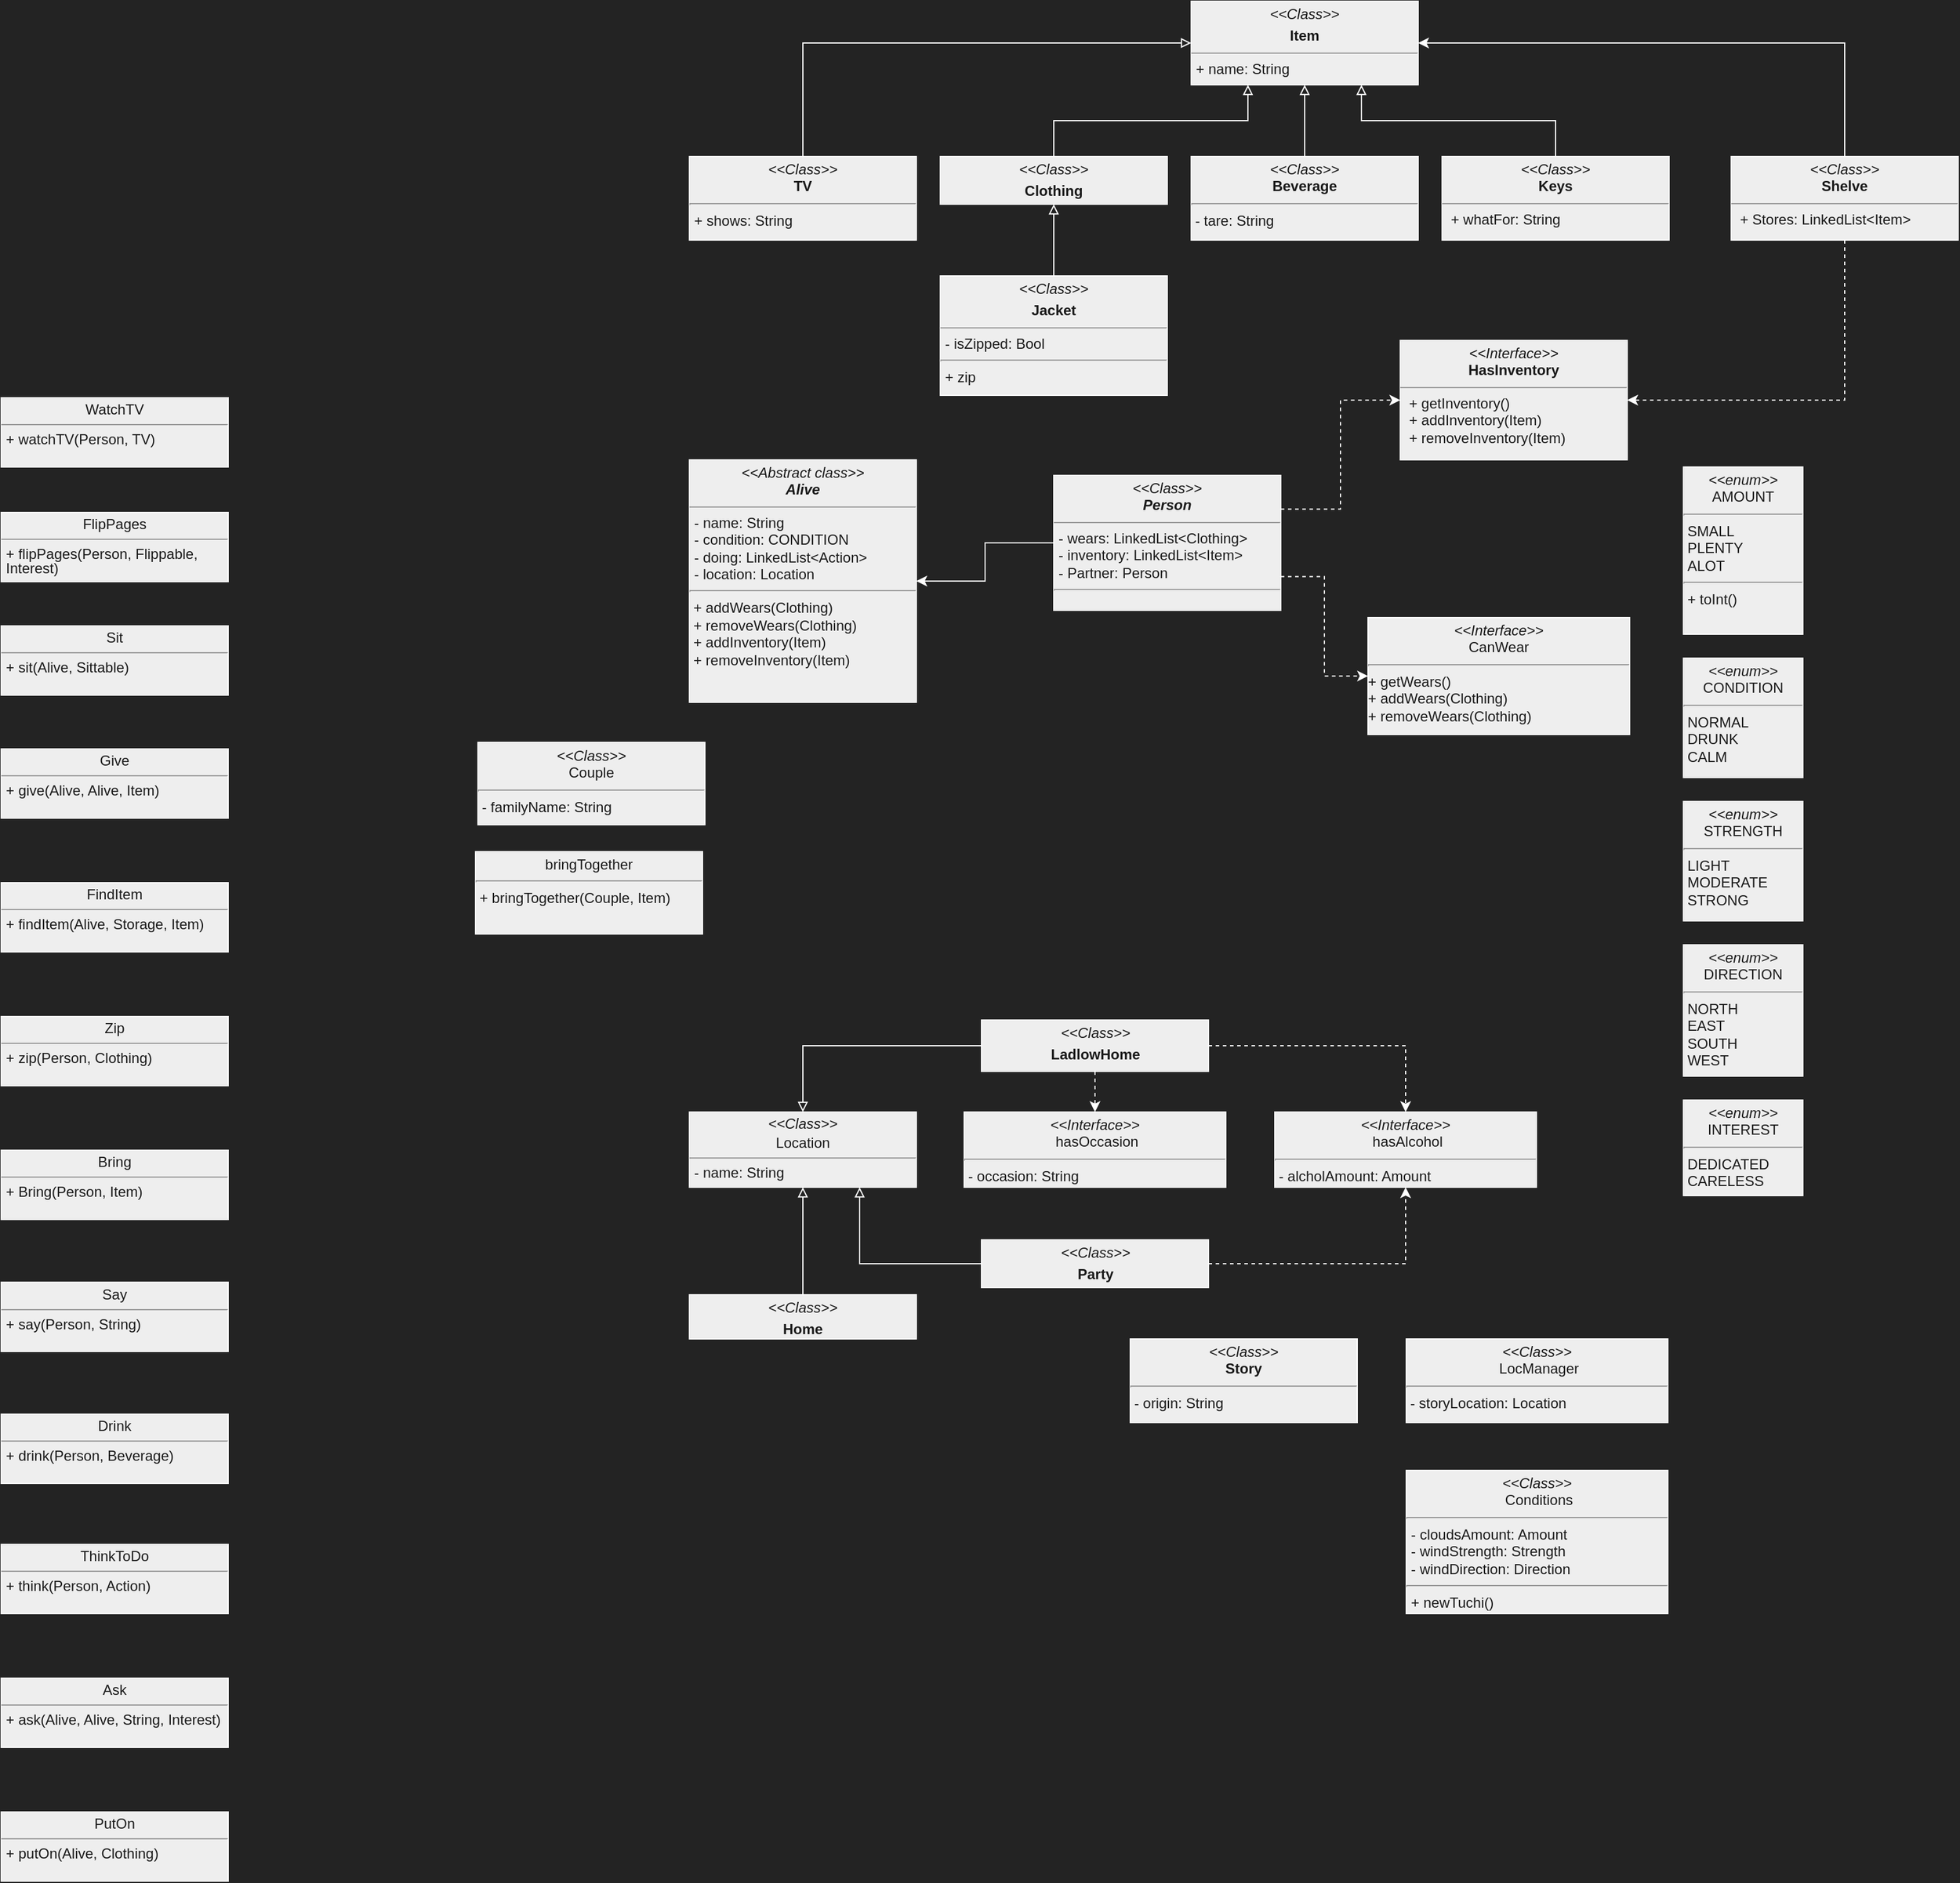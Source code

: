 <mxfile version="22.1.11" type="github">
  <diagram name="Page-1" id="b5b7bab2-c9e2-2cf4-8b2a-24fd1a2a6d21">
    <mxGraphModel dx="2164" dy="830" grid="0" gridSize="10" guides="1" tooltips="1" connect="1" arrows="1" fold="1" page="1" pageScale="1" pageWidth="850" pageHeight="1400" background="#232323" math="0" shadow="0">
      <root>
        <mxCell id="0" />
        <mxCell id="1" parent="0" />
        <mxCell id="SKdy1-YhQ8MqGWsLNDs1-13" value="&lt;p style=&quot;margin:0px;margin-top:4px;text-align:center;&quot;&gt;&lt;i&gt;&amp;lt;&amp;lt;Abstract class&amp;gt;&amp;gt;&lt;/i&gt;&lt;br&gt;&lt;b&gt;&lt;i&gt;Alive&lt;/i&gt;&lt;/b&gt;&lt;/p&gt;&lt;hr size=&quot;1&quot;&gt;&lt;p style=&quot;margin:0px;margin-left:4px;&quot;&gt;- name: String&lt;/p&gt;&lt;p style=&quot;margin:0px;margin-left:4px;&quot;&gt;- condition: CONDITION&lt;/p&gt;&lt;p style=&quot;margin:0px;margin-left:4px;&quot;&gt;- doing: LinkedList&amp;lt;Action&amp;gt;&lt;/p&gt;&lt;p style=&quot;margin:0px;margin-left:4px;&quot;&gt;- location: Location&lt;/p&gt;&lt;hr&gt;&amp;nbsp;+ addWears(Clothing)&lt;br&gt;&amp;nbsp;+ removeWears(Clothing)&lt;br&gt;&amp;nbsp;+ addInventory(Item)&lt;br&gt;&amp;nbsp;+ removeInventory(Item)" style="verticalAlign=top;align=left;overflow=fill;fontSize=12;fontFamily=Helvetica;html=1;whiteSpace=wrap;labelBackgroundColor=none;fillColor=#EEEEEE;strokeColor=#FFFFFF;fontColor=#1A1A1A;" parent="1" vertex="1">
          <mxGeometry x="10" y="414" width="190" height="203" as="geometry" />
        </mxCell>
        <mxCell id="SKdy1-YhQ8MqGWsLNDs1-14" value="&lt;p style=&quot;margin:0px;margin-top:4px;text-align:center;&quot;&gt;&lt;i&gt;&amp;lt;&amp;lt;&lt;/i&gt;&lt;i&gt;Class&amp;gt;&amp;gt;&lt;/i&gt;&lt;/p&gt;&lt;p style=&quot;margin:0px;margin-top:4px;text-align:center;&quot;&gt;&lt;b&gt;Item&lt;/b&gt;&lt;/p&gt;&lt;hr size=&quot;1&quot;&gt;&lt;p style=&quot;margin:0px;margin-left:4px;&quot;&gt;+ name: String&lt;br&gt;&lt;/p&gt;&lt;p style=&quot;margin:0px;margin-left:4px;&quot;&gt;&lt;br&gt;&lt;/p&gt;" style="verticalAlign=top;align=left;overflow=fill;fontSize=12;fontFamily=Helvetica;html=1;whiteSpace=wrap;labelBackgroundColor=none;fillColor=#EEEEEE;strokeColor=#FFFFFF;fontColor=#1A1A1A;" parent="1" vertex="1">
          <mxGeometry x="430" y="30" width="190" height="70" as="geometry" />
        </mxCell>
        <mxCell id="mvq6jaq57gErZufW6YVs-2" style="edgeStyle=orthogonalEdgeStyle;rounded=0;orthogonalLoop=1;jettySize=auto;html=1;exitX=0.5;exitY=0;exitDx=0;exitDy=0;entryX=0.5;entryY=1;entryDx=0;entryDy=0;endArrow=block;endFill=0;labelBackgroundColor=none;strokeColor=#FFFFFF;fontColor=default;" parent="1" source="SKdy1-YhQ8MqGWsLNDs1-17" target="mvq6jaq57gErZufW6YVs-1" edge="1">
          <mxGeometry relative="1" as="geometry" />
        </mxCell>
        <mxCell id="SKdy1-YhQ8MqGWsLNDs1-17" value="&lt;p style=&quot;margin:0px;margin-top:4px;text-align:center;&quot;&gt;&lt;i&gt;&amp;lt;&amp;lt;Class&lt;/i&gt;&lt;i&gt;&amp;gt;&amp;gt;&lt;/i&gt;&lt;/p&gt;&lt;p style=&quot;margin:0px;margin-top:4px;text-align:center;&quot;&gt;&lt;b&gt;Jacket&lt;/b&gt;&lt;/p&gt;&lt;hr size=&quot;1&quot;&gt;&lt;p style=&quot;margin:0px;margin-left:4px;&quot;&gt;- isZipped: Bool&lt;/p&gt;&lt;hr&gt;&lt;p style=&quot;margin:0px;margin-left:4px;&quot;&gt;+ zip&lt;/p&gt;" style="verticalAlign=top;align=left;overflow=fill;fontSize=12;fontFamily=Helvetica;html=1;whiteSpace=wrap;labelBackgroundColor=none;fillColor=#EEEEEE;strokeColor=#FFFFFF;fontColor=#1A1A1A;" parent="1" vertex="1">
          <mxGeometry x="220" y="260" width="190" height="100" as="geometry" />
        </mxCell>
        <mxCell id="2JTOaVfzzxr4hcnv4jL0-3" style="edgeStyle=orthogonalEdgeStyle;rounded=0;orthogonalLoop=1;jettySize=auto;html=1;exitX=0.5;exitY=0;exitDx=0;exitDy=0;entryX=0.5;entryY=1;entryDx=0;entryDy=0;endArrow=block;endFill=0;labelBackgroundColor=none;strokeColor=#FFFFFF;fontColor=default;" parent="1" source="SKdy1-YhQ8MqGWsLNDs1-18" target="SKdy1-YhQ8MqGWsLNDs1-14" edge="1">
          <mxGeometry relative="1" as="geometry" />
        </mxCell>
        <mxCell id="SKdy1-YhQ8MqGWsLNDs1-18" value="&lt;p style=&quot;margin:0px;margin-top:4px;text-align:center;&quot;&gt;&lt;i&gt;&amp;lt;&amp;lt;Class&amp;gt;&amp;gt;&lt;/i&gt;&lt;br&gt;&lt;b&gt;Beverage&lt;/b&gt;&lt;/p&gt;&lt;hr&gt;&amp;nbsp;- tare: String&lt;p style=&quot;margin:0px;margin-top:4px;text-align:center;&quot;&gt;&lt;b&gt;&lt;br&gt;&lt;/b&gt;&lt;/p&gt;&lt;p style=&quot;margin:0px;margin-left:4px;&quot;&gt;&lt;br&gt;&lt;/p&gt;" style="verticalAlign=top;align=left;overflow=fill;fontSize=12;fontFamily=Helvetica;html=1;whiteSpace=wrap;labelBackgroundColor=none;fillColor=#EEEEEE;strokeColor=#FFFFFF;fontColor=#1A1A1A;" parent="1" vertex="1">
          <mxGeometry x="430" y="160" width="190" height="70" as="geometry" />
        </mxCell>
        <mxCell id="2JTOaVfzzxr4hcnv4jL0-2" style="edgeStyle=orthogonalEdgeStyle;rounded=0;orthogonalLoop=1;jettySize=auto;html=1;exitX=0.5;exitY=0;exitDx=0;exitDy=0;entryX=0.75;entryY=1;entryDx=0;entryDy=0;endArrow=block;endFill=0;labelBackgroundColor=none;strokeColor=#FFFFFF;fontColor=default;" parent="1" source="jRrTDeGObSxWZ0-UT_TB-3" target="SKdy1-YhQ8MqGWsLNDs1-14" edge="1">
          <mxGeometry relative="1" as="geometry" />
        </mxCell>
        <mxCell id="jRrTDeGObSxWZ0-UT_TB-3" value="&lt;p style=&quot;margin:0px;margin-top:4px;text-align:center;&quot;&gt;&lt;i&gt;&amp;lt;&amp;lt;Class&amp;gt;&amp;gt;&lt;/i&gt;&lt;br&gt;&lt;b&gt;Keys&lt;/b&gt;&lt;/p&gt;&lt;hr size=&quot;1&quot;&gt;&lt;p style=&quot;margin:0px;margin-left:4px;&quot;&gt;&amp;nbsp;+ whatFor: String&lt;/p&gt;" style="verticalAlign=top;align=left;overflow=fill;fontSize=12;fontFamily=Helvetica;html=1;whiteSpace=wrap;labelBackgroundColor=none;fillColor=#EEEEEE;strokeColor=#FFFFFF;fontColor=#1A1A1A;" parent="1" vertex="1">
          <mxGeometry x="640" y="160" width="190" height="70" as="geometry" />
        </mxCell>
        <mxCell id="jRrTDeGObSxWZ0-UT_TB-11" value="&lt;p style=&quot;margin: 4px 0px 0px; text-align: center; line-height: 100%;&quot;&gt;&lt;i&gt;&amp;lt;&amp;lt;Сlass&lt;/i&gt;&lt;i&gt;&amp;gt;&amp;gt;&lt;/i&gt;&lt;/p&gt;&lt;p style=&quot;margin: 4px 0px 0px; text-align: center; line-height: 100%;&quot;&gt;Location&lt;/p&gt;&lt;hr style=&quot;line-height: 100%;&quot; size=&quot;1&quot;&gt;&lt;p style=&quot;margin: 0px 0px 0px 4px; line-height: 100%;&quot;&gt;- name: String&lt;/p&gt;&lt;p style=&quot;margin: 0px 0px 0px 4px; line-height: 100%;&quot;&gt;&lt;br&gt;&lt;/p&gt;" style="verticalAlign=top;align=left;overflow=fill;fontSize=12;fontFamily=Helvetica;html=1;whiteSpace=wrap;labelBackgroundColor=none;fillColor=#EEEEEE;strokeColor=#FFFFFF;fontColor=#1A1A1A;" parent="1" vertex="1">
          <mxGeometry x="10" y="960" width="190" height="63" as="geometry" />
        </mxCell>
        <mxCell id="d48Iyv9rE-sc5_gkzPqc-8" style="edgeStyle=orthogonalEdgeStyle;rounded=0;orthogonalLoop=1;jettySize=auto;html=1;exitX=0.5;exitY=0;exitDx=0;exitDy=0;endArrow=block;endFill=0;labelBackgroundColor=none;strokeColor=#FFFFFF;fontColor=default;" parent="1" source="jRrTDeGObSxWZ0-UT_TB-27" target="jRrTDeGObSxWZ0-UT_TB-11" edge="1">
          <mxGeometry relative="1" as="geometry" />
        </mxCell>
        <mxCell id="jRrTDeGObSxWZ0-UT_TB-27" value="&lt;p style=&quot;margin:0px;margin-top:4px;text-align:center;&quot;&gt;&lt;i&gt;&amp;lt;&amp;lt;Class&lt;/i&gt;&lt;i&gt;&amp;gt;&amp;gt;&lt;/i&gt;&lt;/p&gt;&lt;p style=&quot;margin:0px;margin-top:4px;text-align:center;&quot;&gt;&lt;b&gt;Home&lt;/b&gt;&lt;/p&gt;" style="verticalAlign=top;align=left;overflow=fill;fontSize=12;fontFamily=Helvetica;html=1;whiteSpace=wrap;labelBackgroundColor=none;fillColor=#EEEEEE;strokeColor=#FFFFFF;fontColor=#1A1A1A;" parent="1" vertex="1">
          <mxGeometry x="10" y="1113" width="190" height="37" as="geometry" />
        </mxCell>
        <mxCell id="jRrTDeGObSxWZ0-UT_TB-67" value="&lt;p style=&quot;margin:0px;margin-top:4px;text-align:center;&quot;&gt;&lt;i&gt;&amp;lt;&amp;lt;Class&amp;gt;&amp;gt;&lt;/i&gt;&lt;br&gt;Couple&lt;/p&gt;&lt;hr&gt;&amp;nbsp;- familyName: String&lt;br&gt;&lt;p style=&quot;margin:0px;margin-left:4px;&quot;&gt;&lt;br&gt;&lt;/p&gt;" style="verticalAlign=top;align=left;overflow=fill;fontSize=12;fontFamily=Helvetica;html=1;whiteSpace=wrap;labelBackgroundColor=none;fillColor=#EEEEEE;strokeColor=#FFFFFF;fontColor=#1A1A1A;" parent="1" vertex="1">
          <mxGeometry x="-167" y="650.5" width="190" height="69" as="geometry" />
        </mxCell>
        <mxCell id="jRrTDeGObSxWZ0-UT_TB-91" style="edgeStyle=orthogonalEdgeStyle;rounded=0;orthogonalLoop=1;jettySize=auto;html=1;exitX=0.5;exitY=0;exitDx=0;exitDy=0;entryX=0;entryY=0.5;entryDx=0;entryDy=0;endArrow=block;endFill=0;labelBackgroundColor=none;strokeColor=#FFFFFF;fontColor=default;" parent="1" source="jRrTDeGObSxWZ0-UT_TB-86" target="SKdy1-YhQ8MqGWsLNDs1-14" edge="1">
          <mxGeometry relative="1" as="geometry" />
        </mxCell>
        <mxCell id="jRrTDeGObSxWZ0-UT_TB-86" value="&lt;p style=&quot;margin:0px;margin-top:4px;text-align:center;&quot;&gt;&lt;i&gt;&amp;lt;&amp;lt;Class&amp;gt;&amp;gt;&lt;/i&gt;&lt;br&gt;&lt;b&gt;TV&lt;/b&gt;&lt;/p&gt;&lt;hr&gt;&lt;p style=&quot;margin:0px;margin-left:4px;&quot;&gt;+ shows: String&lt;/p&gt;" style="verticalAlign=top;align=left;overflow=fill;fontSize=12;fontFamily=Helvetica;html=1;whiteSpace=wrap;labelBackgroundColor=none;fillColor=#EEEEEE;strokeColor=#FFFFFF;fontColor=#1A1A1A;" parent="1" vertex="1">
          <mxGeometry x="10" y="160" width="190" height="70" as="geometry" />
        </mxCell>
        <mxCell id="jRrTDeGObSxWZ0-UT_TB-128" value="&lt;p style=&quot;margin:0px;margin-top:4px;text-align:center;&quot;&gt;&lt;i&gt;&amp;lt;&amp;lt;enum&amp;gt;&amp;gt;&lt;/i&gt;&lt;br&gt;AMOUNT&lt;/p&gt;&lt;hr&gt;&amp;nbsp;SMALL&lt;br&gt;&amp;nbsp;PLENTY&lt;br&gt;&amp;nbsp;ALOT&amp;nbsp;&lt;br&gt;&lt;hr&gt;&amp;nbsp;+ toInt()" style="verticalAlign=top;align=left;overflow=fill;fontSize=12;fontFamily=Helvetica;html=1;whiteSpace=wrap;labelBackgroundColor=none;fillColor=#EEEEEE;strokeColor=#FFFFFF;fontColor=#1A1A1A;" parent="1" vertex="1">
          <mxGeometry x="842" y="420" width="100" height="140" as="geometry" />
        </mxCell>
        <mxCell id="jRrTDeGObSxWZ0-UT_TB-129" value="&lt;p style=&quot;margin:0px;margin-top:4px;text-align:center;&quot;&gt;&lt;i&gt;&amp;lt;&amp;lt;enum&amp;gt;&amp;gt;&lt;/i&gt;&lt;br&gt;STRENGTH&lt;/p&gt;&lt;hr&gt;&amp;nbsp;LIGHT&lt;br&gt;&amp;nbsp;MODERATE&lt;br&gt;&amp;nbsp;STRONG" style="verticalAlign=top;align=left;overflow=fill;fontSize=12;fontFamily=Helvetica;html=1;whiteSpace=wrap;labelBackgroundColor=none;fillColor=#EEEEEE;strokeColor=#FFFFFF;fontColor=#1A1A1A;" parent="1" vertex="1">
          <mxGeometry x="842" y="700" width="100" height="100" as="geometry" />
        </mxCell>
        <mxCell id="jRrTDeGObSxWZ0-UT_TB-130" value="&lt;p style=&quot;margin:0px;margin-top:4px;text-align:center;&quot;&gt;&lt;i&gt;&amp;lt;&amp;lt;enum&amp;gt;&amp;gt;&lt;/i&gt;&lt;br&gt;DIRECTION&lt;/p&gt;&lt;hr&gt;&amp;nbsp;NORTH&lt;br&gt;&amp;nbsp;EAST&lt;br&gt;&amp;nbsp;SOUTH&lt;br&gt;&amp;nbsp;WEST" style="verticalAlign=top;align=left;overflow=fill;fontSize=12;fontFamily=Helvetica;html=1;whiteSpace=wrap;labelBackgroundColor=none;fillColor=#EEEEEE;strokeColor=#FFFFFF;fontColor=#1A1A1A;" parent="1" vertex="1">
          <mxGeometry x="842" y="820" width="100" height="110" as="geometry" />
        </mxCell>
        <mxCell id="d48Iyv9rE-sc5_gkzPqc-3" style="edgeStyle=orthogonalEdgeStyle;rounded=0;orthogonalLoop=1;jettySize=auto;html=1;exitX=1;exitY=0.5;exitDx=0;exitDy=0;dashed=1;labelBackgroundColor=none;strokeColor=#FFFFFF;fontColor=default;" parent="1" source="GxpxrrHeTi3ucbBAU_x5-2" target="jfg0mAN_Pcw7M2xcIWgb-20" edge="1">
          <mxGeometry relative="1" as="geometry" />
        </mxCell>
        <mxCell id="d48Iyv9rE-sc5_gkzPqc-4" style="edgeStyle=orthogonalEdgeStyle;rounded=0;orthogonalLoop=1;jettySize=auto;html=1;exitX=0.5;exitY=1;exitDx=0;exitDy=0;entryX=0.5;entryY=0;entryDx=0;entryDy=0;dashed=1;labelBackgroundColor=none;strokeColor=#FFFFFF;fontColor=default;" parent="1" source="GxpxrrHeTi3ucbBAU_x5-2" target="jfg0mAN_Pcw7M2xcIWgb-1" edge="1">
          <mxGeometry relative="1" as="geometry" />
        </mxCell>
        <mxCell id="d48Iyv9rE-sc5_gkzPqc-5" style="edgeStyle=orthogonalEdgeStyle;rounded=0;orthogonalLoop=1;jettySize=auto;html=1;exitX=0;exitY=0.5;exitDx=0;exitDy=0;entryX=0.5;entryY=0;entryDx=0;entryDy=0;endArrow=block;endFill=0;labelBackgroundColor=none;strokeColor=#FFFFFF;fontColor=default;" parent="1" source="GxpxrrHeTi3ucbBAU_x5-2" target="jRrTDeGObSxWZ0-UT_TB-11" edge="1">
          <mxGeometry relative="1" as="geometry" />
        </mxCell>
        <mxCell id="GxpxrrHeTi3ucbBAU_x5-2" value="&lt;p style=&quot;margin:0px;margin-top:4px;text-align:center;&quot;&gt;&lt;i&gt;&amp;lt;&amp;lt;Class&lt;/i&gt;&lt;i&gt;&amp;gt;&amp;gt;&lt;/i&gt;&lt;/p&gt;&lt;p style=&quot;margin:0px;margin-top:4px;text-align:center;&quot;&gt;&lt;b&gt;LadlowHome&lt;/b&gt;&lt;/p&gt;" style="verticalAlign=top;align=left;overflow=fill;fontSize=12;fontFamily=Helvetica;html=1;whiteSpace=wrap;labelBackgroundColor=none;fillColor=#EEEEEE;strokeColor=#FFFFFF;fontColor=#1A1A1A;" parent="1" vertex="1">
          <mxGeometry x="254.5" y="883" width="190" height="43" as="geometry" />
        </mxCell>
        <mxCell id="49lOu38Vku09HcyN88f1-1" value="&lt;p style=&quot;margin:0px;margin-top:4px;text-align:center;&quot;&gt;&lt;i&gt;&amp;lt;&amp;lt;enum&amp;gt;&amp;gt;&lt;/i&gt;&lt;br&gt;INTEREST&lt;/p&gt;&lt;hr&gt;&amp;nbsp;DEDICATED&lt;br&gt;&amp;nbsp;CARELESS" style="verticalAlign=top;align=left;overflow=fill;fontSize=12;fontFamily=Helvetica;html=1;whiteSpace=wrap;labelBackgroundColor=none;fillColor=#EEEEEE;strokeColor=#FFFFFF;fontColor=#1A1A1A;" parent="1" vertex="1">
          <mxGeometry x="842" y="950" width="100" height="80" as="geometry" />
        </mxCell>
        <mxCell id="49lOu38Vku09HcyN88f1-8" value="&lt;p style=&quot;margin:0px;margin-top:4px;text-align:center;&quot;&gt;&lt;i&gt;&amp;lt;&amp;lt;Class&amp;gt;&amp;gt;&lt;/i&gt;&lt;br&gt;&amp;nbsp;Conditions&lt;/p&gt;&lt;hr&gt;&lt;p style=&quot;margin:0px;margin-left:4px;&quot;&gt;- cloudsAmount: Amount&lt;br&gt;&lt;/p&gt;&lt;p style=&quot;border-color: var(--border-color); margin: 0px 0px 0px 4px;&quot;&gt;- windStrength: Strength&lt;br style=&quot;border-color: var(--border-color);&quot;&gt;&lt;/p&gt;&lt;p style=&quot;border-color: var(--border-color); margin: 0px 0px 0px 4px;&quot;&gt;- windDirection: Direction&lt;/p&gt;&lt;hr&gt;&lt;p style=&quot;border-color: var(--border-color); margin: 0px 0px 0px 4px;&quot;&gt;+ newTuchi()&lt;br&gt;&lt;/p&gt;&lt;p style=&quot;margin:0px;margin-left:4px;&quot;&gt;&lt;br&gt;&lt;/p&gt;&lt;p style=&quot;margin:0px;margin-left:4px;&quot;&gt;&lt;br&gt;&lt;/p&gt;&lt;p style=&quot;margin:0px;margin-left:4px;&quot;&gt;&lt;br&gt;&lt;/p&gt;" style="verticalAlign=top;align=left;overflow=fill;fontSize=12;fontFamily=Helvetica;html=1;whiteSpace=wrap;labelBackgroundColor=none;fillColor=#EEEEEE;strokeColor=#FFFFFF;fontColor=#1A1A1A;" parent="1" vertex="1">
          <mxGeometry x="610" y="1260" width="219" height="120" as="geometry" />
        </mxCell>
        <mxCell id="49lOu38Vku09HcyN88f1-11" value="&lt;p style=&quot;margin:0px;margin-top:4px;text-align:center;&quot;&gt;&lt;i&gt;&amp;lt;&amp;lt;Class&amp;gt;&amp;gt;&lt;/i&gt;&lt;br&gt;&amp;nbsp;LocManager&lt;/p&gt;&lt;hr&gt;&amp;nbsp;- storyLocation: Location&lt;br&gt;&lt;p style=&quot;margin:0px;margin-left:4px;&quot;&gt;&lt;br&gt;&lt;/p&gt;" style="verticalAlign=top;align=left;overflow=fill;fontSize=12;fontFamily=Helvetica;html=1;whiteSpace=wrap;labelBackgroundColor=none;fillColor=#EEEEEE;strokeColor=#FFFFFF;fontColor=#1A1A1A;" parent="1" vertex="1">
          <mxGeometry x="610" y="1150" width="219" height="70" as="geometry" />
        </mxCell>
        <mxCell id="2JTOaVfzzxr4hcnv4jL0-1" style="edgeStyle=orthogonalEdgeStyle;rounded=0;orthogonalLoop=1;jettySize=auto;html=1;exitX=0.5;exitY=0;exitDx=0;exitDy=0;entryX=0.25;entryY=1;entryDx=0;entryDy=0;endArrow=block;endFill=0;labelBackgroundColor=none;strokeColor=#FFFFFF;fontColor=default;" parent="1" source="mvq6jaq57gErZufW6YVs-1" target="SKdy1-YhQ8MqGWsLNDs1-14" edge="1">
          <mxGeometry relative="1" as="geometry" />
        </mxCell>
        <mxCell id="mvq6jaq57gErZufW6YVs-1" value="&lt;p style=&quot;margin:0px;margin-top:4px;text-align:center;&quot;&gt;&lt;i&gt;&amp;lt;&amp;lt;Class&lt;/i&gt;&lt;i&gt;&amp;gt;&amp;gt;&lt;/i&gt;&lt;/p&gt;&lt;p style=&quot;margin:0px;margin-top:4px;text-align:center;&quot;&gt;&lt;b&gt;Clothing&lt;/b&gt;&lt;/p&gt;&lt;p style=&quot;margin:0px;margin-left:4px;&quot;&gt;&lt;br&gt;&lt;/p&gt;" style="verticalAlign=top;align=left;overflow=fill;fontSize=12;fontFamily=Helvetica;html=1;whiteSpace=wrap;labelBackgroundColor=none;fillColor=#EEEEEE;strokeColor=#FFFFFF;fontColor=#1A1A1A;" parent="1" vertex="1">
          <mxGeometry x="220" y="160" width="190" height="40" as="geometry" />
        </mxCell>
        <mxCell id="jfg0mAN_Pcw7M2xcIWgb-1" value="&lt;p style=&quot;margin:0px;margin-top:4px;text-align:center;&quot;&gt;&lt;i&gt;&amp;lt;&amp;lt;Interface&amp;gt;&amp;gt;&lt;/i&gt;&lt;br&gt;&amp;nbsp;hasOccasion&lt;/p&gt;&lt;hr&gt;&amp;nbsp;- occasion: String&lt;br&gt;&lt;p style=&quot;margin:0px;margin-left:4px;&quot;&gt;&lt;br&gt;&lt;/p&gt;" style="verticalAlign=top;align=left;overflow=fill;fontSize=12;fontFamily=Helvetica;html=1;whiteSpace=wrap;labelBackgroundColor=none;fillColor=#EEEEEE;strokeColor=#FFFFFF;fontColor=#1A1A1A;" parent="1" vertex="1">
          <mxGeometry x="240" y="960" width="219" height="63" as="geometry" />
        </mxCell>
        <mxCell id="jfg0mAN_Pcw7M2xcIWgb-20" value="&lt;p style=&quot;margin:0px;margin-top:4px;text-align:center;&quot;&gt;&lt;i&gt;&amp;lt;&amp;lt;Interface&amp;gt;&amp;gt;&lt;/i&gt;&lt;br&gt;&amp;nbsp;hasAlcohol&lt;/p&gt;&lt;hr&gt;&amp;nbsp;- alcholAmount: Amount&lt;br&gt;&lt;p style=&quot;margin:0px;margin-left:4px;&quot;&gt;&lt;br&gt;&lt;/p&gt;" style="verticalAlign=top;align=left;overflow=fill;fontSize=12;fontFamily=Helvetica;html=1;whiteSpace=wrap;labelBackgroundColor=none;fillColor=#EEEEEE;strokeColor=#FFFFFF;fontColor=#1A1A1A;" parent="1" vertex="1">
          <mxGeometry x="500" y="960" width="219" height="63" as="geometry" />
        </mxCell>
        <mxCell id="d48Iyv9rE-sc5_gkzPqc-6" style="edgeStyle=orthogonalEdgeStyle;rounded=0;orthogonalLoop=1;jettySize=auto;html=1;exitX=1;exitY=0.5;exitDx=0;exitDy=0;dashed=1;labelBackgroundColor=none;strokeColor=#FFFFFF;fontColor=default;" parent="1" source="jfg0mAN_Pcw7M2xcIWgb-22" target="jfg0mAN_Pcw7M2xcIWgb-20" edge="1">
          <mxGeometry relative="1" as="geometry" />
        </mxCell>
        <mxCell id="d48Iyv9rE-sc5_gkzPqc-7" style="edgeStyle=orthogonalEdgeStyle;rounded=0;orthogonalLoop=1;jettySize=auto;html=1;exitX=0;exitY=0.5;exitDx=0;exitDy=0;entryX=0.75;entryY=1;entryDx=0;entryDy=0;endArrow=block;endFill=0;labelBackgroundColor=none;strokeColor=#FFFFFF;fontColor=default;" parent="1" source="jfg0mAN_Pcw7M2xcIWgb-22" target="jRrTDeGObSxWZ0-UT_TB-11" edge="1">
          <mxGeometry relative="1" as="geometry" />
        </mxCell>
        <mxCell id="jfg0mAN_Pcw7M2xcIWgb-22" value="&lt;p style=&quot;margin:0px;margin-top:4px;text-align:center;&quot;&gt;&lt;i&gt;&amp;lt;&amp;lt;Class&lt;/i&gt;&lt;i&gt;&amp;gt;&amp;gt;&lt;/i&gt;&lt;/p&gt;&lt;p style=&quot;margin:0px;margin-top:4px;text-align:center;&quot;&gt;&lt;b&gt;Party&lt;/b&gt;&lt;/p&gt;" style="verticalAlign=top;align=left;overflow=fill;fontSize=12;fontFamily=Helvetica;html=1;whiteSpace=wrap;labelBackgroundColor=none;fillColor=#EEEEEE;strokeColor=#FFFFFF;fontColor=#1A1A1A;" parent="1" vertex="1">
          <mxGeometry x="254.5" y="1067" width="190" height="40" as="geometry" />
        </mxCell>
        <mxCell id="d48Iyv9rE-sc5_gkzPqc-1" value="&lt;p style=&quot;margin:0px;margin-top:4px;text-align:center;&quot;&gt;&lt;i&gt;&amp;lt;&amp;lt;enum&amp;gt;&amp;gt;&lt;/i&gt;&lt;br&gt;CONDITION&lt;/p&gt;&lt;hr&gt;&amp;nbsp;NORMAL&lt;br&gt;&amp;nbsp;DRUNK&lt;br&gt;&amp;nbsp;CALM" style="verticalAlign=top;align=left;overflow=fill;fontSize=12;fontFamily=Helvetica;html=1;whiteSpace=wrap;labelBackgroundColor=none;fillColor=#EEEEEE;strokeColor=#FFFFFF;fontColor=#1A1A1A;" parent="1" vertex="1">
          <mxGeometry x="842" y="580" width="100" height="100" as="geometry" />
        </mxCell>
        <mxCell id="K-Vc1FuilTu3pUunZq-h-1" value="&lt;p style=&quot;margin:0px;margin-top:4px;text-align:center;&quot;&gt;&lt;i&gt;&amp;lt;&amp;lt;Interface&amp;gt;&amp;gt;&lt;/i&gt;&lt;br&gt;CanWear&lt;/p&gt;&lt;hr&gt;+ getWears()&lt;br&gt;+ addWears(Clothing)&lt;br&gt;+ removeWears(Clothing)&lt;br&gt;&lt;p style=&quot;margin:0px;margin-left:4px;&quot;&gt;&lt;br&gt;&lt;/p&gt;" style="verticalAlign=top;align=left;overflow=fill;fontSize=12;fontFamily=Helvetica;html=1;whiteSpace=wrap;labelBackgroundColor=none;fillColor=#EEEEEE;strokeColor=#FFFFFF;fontColor=#1A1A1A;" vertex="1" parent="1">
          <mxGeometry x="578" y="546" width="219" height="98" as="geometry" />
        </mxCell>
        <mxCell id="K-Vc1FuilTu3pUunZq-h-2" value="&lt;p style=&quot;margin: 4px 0px 0px; text-align: center; line-height: 100%;&quot;&gt;WatchTV&lt;/p&gt;&lt;hr style=&quot;line-height: 100%;&quot; size=&quot;1&quot;&gt;&lt;p style=&quot;margin: 0px 0px 0px 4px; line-height: 100%;&quot;&gt;+ watchTV(Person, TV)&lt;/p&gt;" style="verticalAlign=top;align=left;overflow=fill;fontSize=12;fontFamily=Helvetica;html=1;whiteSpace=wrap;labelBackgroundColor=none;fillColor=#EEEEEE;strokeColor=#FFFFFF;fontColor=#1A1A1A;" vertex="1" parent="1">
          <mxGeometry x="-566" y="362" width="190" height="58" as="geometry" />
        </mxCell>
        <mxCell id="K-Vc1FuilTu3pUunZq-h-3" value="&lt;p style=&quot;margin: 4px 0px 0px; text-align: center; line-height: 100%;&quot;&gt;FlipPages&lt;/p&gt;&lt;hr style=&quot;line-height: 100%;&quot; size=&quot;1&quot;&gt;&lt;p style=&quot;margin: 0px 0px 0px 4px; line-height: 100%;&quot;&gt;+ flipPages(Person, Flippable, Interest)&lt;/p&gt;" style="verticalAlign=top;align=left;overflow=fill;fontSize=12;fontFamily=Helvetica;html=1;whiteSpace=wrap;labelBackgroundColor=none;fillColor=#EEEEEE;strokeColor=#FFFFFF;fontColor=#1A1A1A;" vertex="1" parent="1">
          <mxGeometry x="-566" y="458" width="190" height="58" as="geometry" />
        </mxCell>
        <mxCell id="K-Vc1FuilTu3pUunZq-h-4" value="&lt;p style=&quot;margin: 4px 0px 0px; text-align: center; line-height: 100%;&quot;&gt;Drink&lt;/p&gt;&lt;hr style=&quot;line-height: 100%;&quot; size=&quot;1&quot;&gt;&lt;p style=&quot;margin: 0px 0px 0px 4px; line-height: 100%;&quot;&gt;+ drink(Person, Beverage)&lt;/p&gt;" style="verticalAlign=top;align=left;overflow=fill;fontSize=12;fontFamily=Helvetica;html=1;whiteSpace=wrap;labelBackgroundColor=none;fillColor=#EEEEEE;strokeColor=#FFFFFF;fontColor=#1A1A1A;" vertex="1" parent="1">
          <mxGeometry x="-566" y="1213" width="190" height="58" as="geometry" />
        </mxCell>
        <mxCell id="K-Vc1FuilTu3pUunZq-h-5" value="&lt;p style=&quot;margin: 4px 0px 0px; text-align: center; line-height: 100%;&quot;&gt;Sit&lt;/p&gt;&lt;hr style=&quot;line-height: 100%;&quot; size=&quot;1&quot;&gt;&lt;p style=&quot;margin: 0px 0px 0px 4px; line-height: 100%;&quot;&gt;+ sit(Alive, Sittable)&lt;/p&gt;" style="verticalAlign=top;align=left;overflow=fill;fontSize=12;fontFamily=Helvetica;html=1;whiteSpace=wrap;labelBackgroundColor=none;fillColor=#EEEEEE;strokeColor=#FFFFFF;fontColor=#1A1A1A;" vertex="1" parent="1">
          <mxGeometry x="-566" y="553" width="190" height="58" as="geometry" />
        </mxCell>
        <mxCell id="K-Vc1FuilTu3pUunZq-h-6" value="&lt;p style=&quot;margin: 4px 0px 0px; text-align: center; line-height: 100%;&quot;&gt;Bring&lt;/p&gt;&lt;hr style=&quot;line-height: 100%;&quot; size=&quot;1&quot;&gt;&lt;p style=&quot;margin: 0px 0px 0px 4px; line-height: 100%;&quot;&gt;+ Bring(Person, Item)&lt;/p&gt;" style="verticalAlign=top;align=left;overflow=fill;fontSize=12;fontFamily=Helvetica;html=1;whiteSpace=wrap;labelBackgroundColor=none;fillColor=#EEEEEE;strokeColor=#FFFFFF;fontColor=#1A1A1A;" vertex="1" parent="1">
          <mxGeometry x="-566" y="992" width="190" height="58" as="geometry" />
        </mxCell>
        <mxCell id="K-Vc1FuilTu3pUunZq-h-7" value="&lt;p style=&quot;margin: 4px 0px 0px; text-align: center; line-height: 100%;&quot;&gt;Give&lt;/p&gt;&lt;hr style=&quot;line-height: 100%;&quot; size=&quot;1&quot;&gt;&lt;p style=&quot;margin: 0px 0px 0px 4px; line-height: 100%;&quot;&gt;+ give(Alive, Alive, Item)&lt;/p&gt;" style="verticalAlign=top;align=left;overflow=fill;fontSize=12;fontFamily=Helvetica;html=1;whiteSpace=wrap;labelBackgroundColor=none;fillColor=#EEEEEE;strokeColor=#FFFFFF;fontColor=#1A1A1A;" vertex="1" parent="1">
          <mxGeometry x="-566" y="656" width="190" height="58" as="geometry" />
        </mxCell>
        <mxCell id="K-Vc1FuilTu3pUunZq-h-8" value="&lt;p style=&quot;margin: 4px 0px 0px; text-align: center; line-height: 100%;&quot;&gt;Say&lt;/p&gt;&lt;hr style=&quot;line-height: 100%;&quot; size=&quot;1&quot;&gt;&lt;p style=&quot;margin: 0px 0px 0px 4px; line-height: 100%;&quot;&gt;+ say(Person, String)&lt;/p&gt;" style="verticalAlign=top;align=left;overflow=fill;fontSize=12;fontFamily=Helvetica;html=1;whiteSpace=wrap;labelBackgroundColor=none;fillColor=#EEEEEE;strokeColor=#FFFFFF;fontColor=#1A1A1A;" vertex="1" parent="1">
          <mxGeometry x="-566" y="1102.5" width="190" height="58" as="geometry" />
        </mxCell>
        <mxCell id="K-Vc1FuilTu3pUunZq-h-9" value="&lt;p style=&quot;margin: 4px 0px 0px; text-align: center; line-height: 100%;&quot;&gt;FindItem&lt;/p&gt;&lt;hr style=&quot;line-height: 100%;&quot; size=&quot;1&quot;&gt;&lt;p style=&quot;margin: 0px 0px 0px 4px; line-height: 100%;&quot;&gt;+ findItem(Alive, Storage, Item)&lt;/p&gt;" style="verticalAlign=top;align=left;overflow=fill;fontSize=12;fontFamily=Helvetica;html=1;whiteSpace=wrap;labelBackgroundColor=none;fillColor=#EEEEEE;strokeColor=#FFFFFF;fontColor=#1A1A1A;" vertex="1" parent="1">
          <mxGeometry x="-566" y="768" width="190" height="58" as="geometry" />
        </mxCell>
        <mxCell id="K-Vc1FuilTu3pUunZq-h-11" value="&lt;p style=&quot;margin: 4px 0px 0px; text-align: center; line-height: 100%;&quot;&gt;Zip&lt;/p&gt;&lt;hr style=&quot;line-height: 100%;&quot; size=&quot;1&quot;&gt;&lt;p style=&quot;margin: 0px 0px 0px 4px; line-height: 100%;&quot;&gt;+ zip(Person, Clothing)&lt;/p&gt;" style="verticalAlign=top;align=left;overflow=fill;fontSize=12;fontFamily=Helvetica;html=1;whiteSpace=wrap;labelBackgroundColor=none;fillColor=#EEEEEE;strokeColor=#FFFFFF;fontColor=#1A1A1A;" vertex="1" parent="1">
          <mxGeometry x="-566" y="880" width="190" height="58" as="geometry" />
        </mxCell>
        <mxCell id="K-Vc1FuilTu3pUunZq-h-12" value="&lt;p style=&quot;margin:0px;margin-top:4px;text-align:center;&quot;&gt;&lt;i&gt;&amp;lt;&amp;lt;Interface&amp;gt;&amp;gt;&lt;/i&gt;&lt;br&gt;&lt;b&gt;HasInventory&lt;/b&gt;&lt;/p&gt;&lt;hr size=&quot;1&quot;&gt;&lt;p style=&quot;margin:0px;margin-left:4px;&quot;&gt;&amp;nbsp;+ getInventory()&lt;/p&gt;&lt;p style=&quot;margin:0px;margin-left:4px;&quot;&gt;&amp;nbsp;+ addInventory(Item)&lt;/p&gt;&lt;p style=&quot;margin:0px;margin-left:4px;&quot;&gt;&lt;span style=&quot;white-space: pre;&quot;&gt;&amp;nbsp;+ removeInventory(Item)&lt;/span&gt;&lt;/p&gt;" style="verticalAlign=top;align=left;overflow=fill;fontSize=12;fontFamily=Helvetica;html=1;whiteSpace=wrap;labelBackgroundColor=none;fillColor=#EEEEEE;strokeColor=#FFFFFF;fontColor=#1A1A1A;" vertex="1" parent="1">
          <mxGeometry x="605" y="314" width="190" height="100" as="geometry" />
        </mxCell>
        <mxCell id="K-Vc1FuilTu3pUunZq-h-23" style="edgeStyle=orthogonalEdgeStyle;rounded=0;orthogonalLoop=1;jettySize=auto;html=1;exitX=0.5;exitY=0;exitDx=0;exitDy=0;entryX=1;entryY=0.5;entryDx=0;entryDy=0;strokeColor=#FFFFFF;" edge="1" parent="1" source="K-Vc1FuilTu3pUunZq-h-13" target="SKdy1-YhQ8MqGWsLNDs1-14">
          <mxGeometry relative="1" as="geometry" />
        </mxCell>
        <mxCell id="K-Vc1FuilTu3pUunZq-h-25" style="edgeStyle=orthogonalEdgeStyle;rounded=0;orthogonalLoop=1;jettySize=auto;html=1;exitX=0.5;exitY=1;exitDx=0;exitDy=0;entryX=1;entryY=0.5;entryDx=0;entryDy=0;strokeColor=#FFFFFF;dashed=1;" edge="1" parent="1" source="K-Vc1FuilTu3pUunZq-h-13" target="K-Vc1FuilTu3pUunZq-h-12">
          <mxGeometry relative="1" as="geometry" />
        </mxCell>
        <mxCell id="K-Vc1FuilTu3pUunZq-h-13" value="&lt;p style=&quot;margin:0px;margin-top:4px;text-align:center;&quot;&gt;&lt;i&gt;&amp;lt;&amp;lt;Class&amp;gt;&amp;gt;&lt;/i&gt;&lt;br&gt;&lt;b&gt;Shelve&lt;/b&gt;&lt;/p&gt;&lt;hr size=&quot;1&quot;&gt;&lt;p style=&quot;margin:0px;margin-left:4px;&quot;&gt;&amp;nbsp;+ Stores: LinkedList&amp;lt;Item&amp;gt;&lt;/p&gt;" style="verticalAlign=top;align=left;overflow=fill;fontSize=12;fontFamily=Helvetica;html=1;whiteSpace=wrap;labelBackgroundColor=none;fillColor=#EEEEEE;strokeColor=#FFFFFF;fontColor=#1A1A1A;" vertex="1" parent="1">
          <mxGeometry x="882" y="160" width="190" height="70" as="geometry" />
        </mxCell>
        <mxCell id="K-Vc1FuilTu3pUunZq-h-16" value="&lt;p style=&quot;margin: 4px 0px 0px; text-align: center; line-height: 100%;&quot;&gt;ThinkToDo&lt;/p&gt;&lt;hr style=&quot;line-height: 100%;&quot; size=&quot;1&quot;&gt;&lt;p style=&quot;margin: 0px 0px 0px 4px; line-height: 100%;&quot;&gt;+ think(Person, Action)&lt;/p&gt;" style="verticalAlign=top;align=left;overflow=fill;fontSize=12;fontFamily=Helvetica;html=1;whiteSpace=wrap;labelBackgroundColor=none;fillColor=#EEEEEE;strokeColor=#FFFFFF;fontColor=#1A1A1A;" vertex="1" parent="1">
          <mxGeometry x="-566" y="1322" width="190" height="58" as="geometry" />
        </mxCell>
        <mxCell id="K-Vc1FuilTu3pUunZq-h-17" value="&lt;p style=&quot;margin:0px;margin-top:4px;text-align:center;&quot;&gt;&lt;i&gt;&amp;lt;&amp;lt;Class&amp;gt;&amp;gt;&lt;/i&gt;&lt;br&gt;&lt;b&gt;Story&lt;/b&gt;&lt;/p&gt;&lt;hr&gt;&amp;nbsp;- origin: String&lt;br&gt;&lt;p style=&quot;margin:0px;margin-left:4px;&quot;&gt;&lt;br&gt;&lt;/p&gt;" style="verticalAlign=top;align=left;overflow=fill;fontSize=12;fontFamily=Helvetica;html=1;whiteSpace=wrap;labelBackgroundColor=none;fillColor=#EEEEEE;strokeColor=#FFFFFF;fontColor=#1A1A1A;" vertex="1" parent="1">
          <mxGeometry x="379" y="1150" width="190" height="70" as="geometry" />
        </mxCell>
        <mxCell id="K-Vc1FuilTu3pUunZq-h-18" value="&lt;p style=&quot;margin: 4px 0px 0px; text-align: center; line-height: 100%;&quot;&gt;Ask&lt;/p&gt;&lt;hr style=&quot;line-height: 100%;&quot; size=&quot;1&quot;&gt;&lt;p style=&quot;margin: 0px 0px 0px 4px; line-height: 100%;&quot;&gt;+ ask(Alive, Alive, String, Interest)&lt;/p&gt;" style="verticalAlign=top;align=left;overflow=fill;fontSize=12;fontFamily=Helvetica;html=1;whiteSpace=wrap;labelBackgroundColor=none;fillColor=#EEEEEE;strokeColor=#FFFFFF;fontColor=#1A1A1A;" vertex="1" parent="1">
          <mxGeometry x="-566" y="1434" width="190" height="58" as="geometry" />
        </mxCell>
        <mxCell id="K-Vc1FuilTu3pUunZq-h-19" value="&lt;p style=&quot;margin: 4px 0px 0px; text-align: center; line-height: 100%;&quot;&gt;PutOn&lt;/p&gt;&lt;hr style=&quot;line-height: 100%;&quot; size=&quot;1&quot;&gt;&lt;p style=&quot;margin: 0px 0px 0px 4px; line-height: 100%;&quot;&gt;+ putOn(Alive, Clothing)&lt;/p&gt;" style="verticalAlign=top;align=left;overflow=fill;fontSize=12;fontFamily=Helvetica;html=1;whiteSpace=wrap;labelBackgroundColor=none;fillColor=#EEEEEE;strokeColor=#FFFFFF;fontColor=#1A1A1A;" vertex="1" parent="1">
          <mxGeometry x="-566" y="1546" width="190" height="58" as="geometry" />
        </mxCell>
        <mxCell id="K-Vc1FuilTu3pUunZq-h-29" style="edgeStyle=orthogonalEdgeStyle;rounded=0;orthogonalLoop=1;jettySize=auto;html=1;exitX=1;exitY=0.25;exitDx=0;exitDy=0;entryX=0;entryY=0.5;entryDx=0;entryDy=0;strokeColor=#FFFFFF;dashed=1;" edge="1" parent="1" source="K-Vc1FuilTu3pUunZq-h-27" target="K-Vc1FuilTu3pUunZq-h-12">
          <mxGeometry relative="1" as="geometry" />
        </mxCell>
        <mxCell id="K-Vc1FuilTu3pUunZq-h-30" style="edgeStyle=orthogonalEdgeStyle;rounded=0;orthogonalLoop=1;jettySize=auto;html=1;exitX=1;exitY=0.75;exitDx=0;exitDy=0;entryX=0;entryY=0.5;entryDx=0;entryDy=0;strokeColor=#FFFFFF;dashed=1;" edge="1" parent="1" source="K-Vc1FuilTu3pUunZq-h-27" target="K-Vc1FuilTu3pUunZq-h-1">
          <mxGeometry relative="1" as="geometry" />
        </mxCell>
        <mxCell id="K-Vc1FuilTu3pUunZq-h-31" style="edgeStyle=orthogonalEdgeStyle;rounded=0;orthogonalLoop=1;jettySize=auto;html=1;exitX=0;exitY=0.5;exitDx=0;exitDy=0;strokeColor=#FFFFFF;" edge="1" parent="1" source="K-Vc1FuilTu3pUunZq-h-27" target="SKdy1-YhQ8MqGWsLNDs1-13">
          <mxGeometry relative="1" as="geometry" />
        </mxCell>
        <mxCell id="K-Vc1FuilTu3pUunZq-h-27" value="&lt;p style=&quot;margin:0px;margin-top:4px;text-align:center;&quot;&gt;&lt;i&gt;&amp;lt;&amp;lt;Class&amp;gt;&amp;gt;&lt;/i&gt;&lt;br&gt;&lt;b&gt;&lt;i&gt;Person&lt;/i&gt;&lt;/b&gt;&lt;/p&gt;&lt;hr size=&quot;1&quot;&gt;&lt;p style=&quot;margin:0px;margin-left:4px;&quot;&gt;- wears: LinkedList&amp;lt;Clothing&amp;gt;&lt;br&gt;&lt;/p&gt;&lt;p style=&quot;margin:0px;margin-left:4px;&quot;&gt;- inventory: LinkedList&amp;lt;Item&amp;gt;&lt;/p&gt;&lt;p style=&quot;margin:0px;margin-left:4px;&quot;&gt;- Partner: Person&lt;/p&gt;&lt;hr&gt;" style="verticalAlign=top;align=left;overflow=fill;fontSize=12;fontFamily=Helvetica;html=1;whiteSpace=wrap;labelBackgroundColor=none;fillColor=#EEEEEE;strokeColor=#FFFFFF;fontColor=#1A1A1A;" vertex="1" parent="1">
          <mxGeometry x="315" y="427" width="190" height="113" as="geometry" />
        </mxCell>
        <mxCell id="K-Vc1FuilTu3pUunZq-h-32" value="&lt;p style=&quot;margin:0px;margin-top:4px;text-align:center;&quot;&gt;bringTogether&lt;/p&gt;&lt;hr&gt;&amp;nbsp;+ bringTogether(Couple, Item)&lt;br&gt;&lt;p style=&quot;margin:0px;margin-left:4px;&quot;&gt;&lt;br&gt;&lt;/p&gt;" style="verticalAlign=top;align=left;overflow=fill;fontSize=12;fontFamily=Helvetica;html=1;whiteSpace=wrap;labelBackgroundColor=none;fillColor=#EEEEEE;strokeColor=#FFFFFF;fontColor=#1A1A1A;" vertex="1" parent="1">
          <mxGeometry x="-169" y="742" width="190" height="69" as="geometry" />
        </mxCell>
      </root>
    </mxGraphModel>
  </diagram>
</mxfile>

